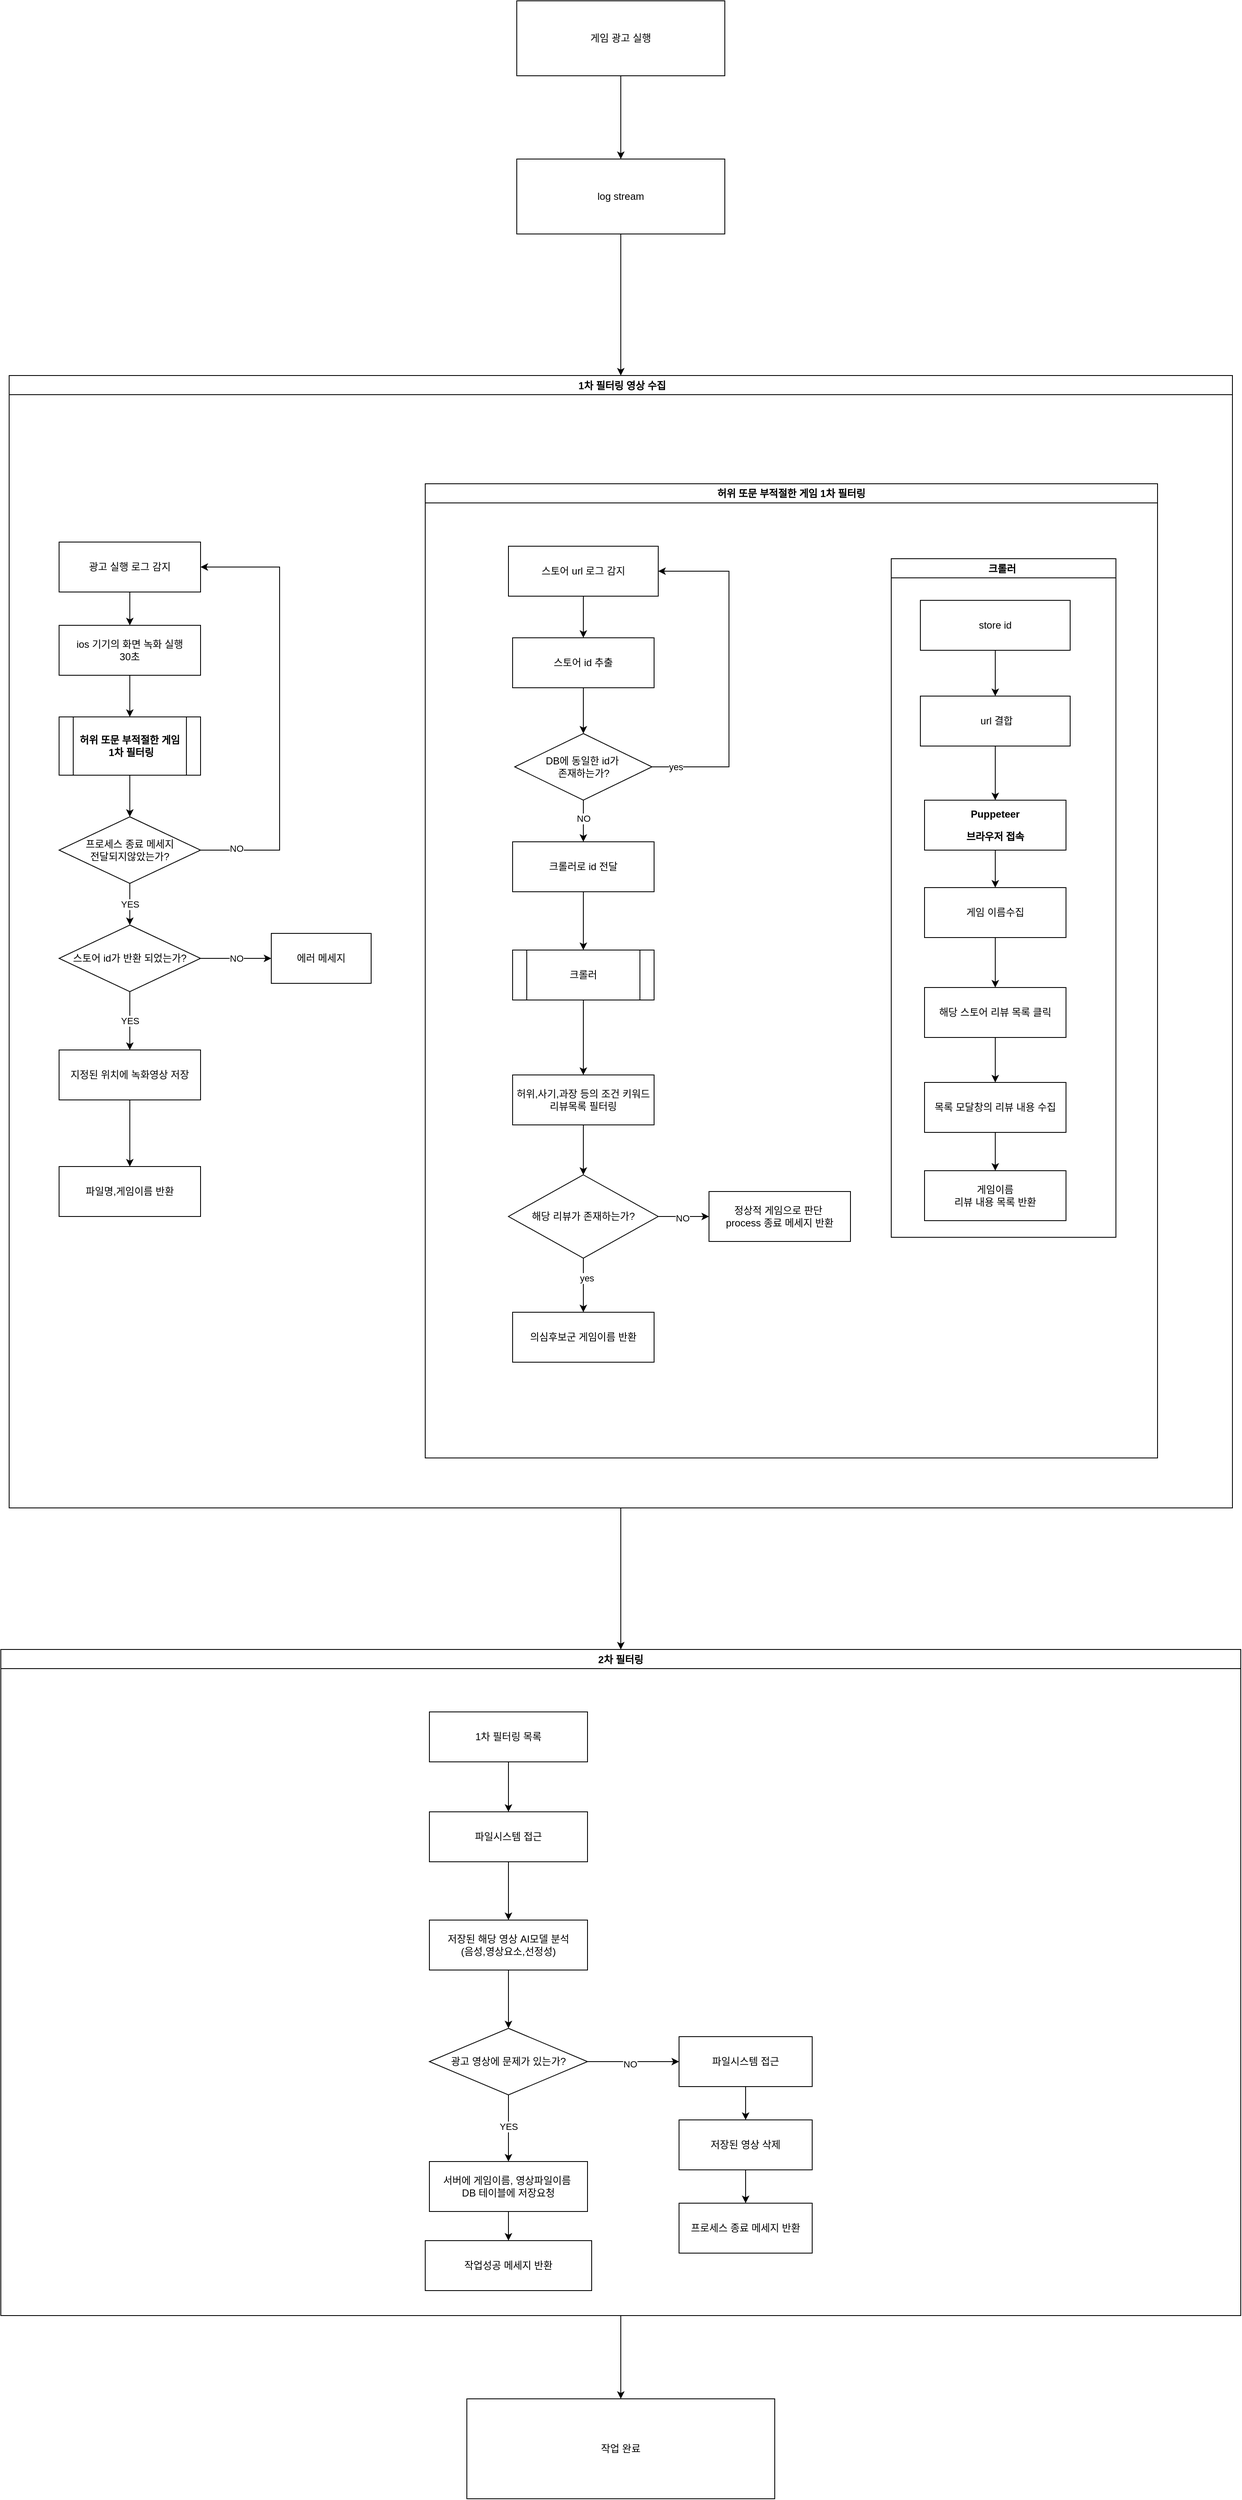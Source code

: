 <mxfile version="26.0.9">
  <diagram id="C5RBs43oDa-KdzZeNtuy" name="Page-1">
    <mxGraphModel dx="2657" dy="4628" grid="1" gridSize="10" guides="1" tooltips="1" connect="1" arrows="1" fold="1" page="1" pageScale="1" pageWidth="827" pageHeight="1169" math="0" shadow="0">
      <root>
        <mxCell id="WIyWlLk6GJQsqaUBKTNV-0" />
        <mxCell id="WIyWlLk6GJQsqaUBKTNV-1" parent="WIyWlLk6GJQsqaUBKTNV-0" />
        <mxCell id="-z4j6azdkSDf-nEMbMTn-118" style="edgeStyle=orthogonalEdgeStyle;rounded=0;orthogonalLoop=1;jettySize=auto;html=1;" edge="1" parent="WIyWlLk6GJQsqaUBKTNV-1" source="-z4j6azdkSDf-nEMbMTn-3" target="-z4j6azdkSDf-nEMbMTn-117">
          <mxGeometry relative="1" as="geometry" />
        </mxCell>
        <mxCell id="-z4j6azdkSDf-nEMbMTn-3" value=" 1차 필터링 영상 수집" style="swimlane;" vertex="1" parent="WIyWlLk6GJQsqaUBKTNV-1">
          <mxGeometry x="-730" y="-2080" width="1470" height="1360" as="geometry" />
        </mxCell>
        <mxCell id="-z4j6azdkSDf-nEMbMTn-37" style="edgeStyle=orthogonalEdgeStyle;rounded=0;orthogonalLoop=1;jettySize=auto;html=1;entryX=0.5;entryY=0;entryDx=0;entryDy=0;" edge="1" parent="-z4j6azdkSDf-nEMbMTn-3" source="-z4j6azdkSDf-nEMbMTn-7" target="-z4j6azdkSDf-nEMbMTn-35">
          <mxGeometry relative="1" as="geometry" />
        </mxCell>
        <mxCell id="-z4j6azdkSDf-nEMbMTn-7" value="ios 기기의 화면 녹화 실행&lt;div&gt;30초&lt;/div&gt;" style="rounded=0;whiteSpace=wrap;html=1;" vertex="1" parent="-z4j6azdkSDf-nEMbMTn-3">
          <mxGeometry x="60" y="300" width="170" height="60" as="geometry" />
        </mxCell>
        <mxCell id="-z4j6azdkSDf-nEMbMTn-10" value="스토어 id가 반환 되었는가?" style="rhombus;whiteSpace=wrap;html=1;" vertex="1" parent="-z4j6azdkSDf-nEMbMTn-3">
          <mxGeometry x="60" y="660" width="170" height="80" as="geometry" />
        </mxCell>
        <mxCell id="-z4j6azdkSDf-nEMbMTn-16" value="파일명,게임이름 반환" style="rounded=0;whiteSpace=wrap;html=1;" vertex="1" parent="-z4j6azdkSDf-nEMbMTn-3">
          <mxGeometry x="60" y="950" width="170" height="60" as="geometry" />
        </mxCell>
        <mxCell id="-z4j6azdkSDf-nEMbMTn-14" value="지정된 위치에 녹화영상 저장" style="rounded=0;whiteSpace=wrap;html=1;" vertex="1" parent="-z4j6azdkSDf-nEMbMTn-3">
          <mxGeometry x="60" y="810" width="170" height="60" as="geometry" />
        </mxCell>
        <mxCell id="-z4j6azdkSDf-nEMbMTn-13" value="YES" style="edgeStyle=orthogonalEdgeStyle;rounded=0;orthogonalLoop=1;jettySize=auto;html=1;" edge="1" parent="-z4j6azdkSDf-nEMbMTn-3" source="-z4j6azdkSDf-nEMbMTn-10" target="-z4j6azdkSDf-nEMbMTn-14">
          <mxGeometry relative="1" as="geometry">
            <mxPoint x="145" y="600" as="targetPoint" />
          </mxGeometry>
        </mxCell>
        <mxCell id="-z4j6azdkSDf-nEMbMTn-15" style="edgeStyle=orthogonalEdgeStyle;rounded=0;orthogonalLoop=1;jettySize=auto;html=1;" edge="1" parent="-z4j6azdkSDf-nEMbMTn-3" source="-z4j6azdkSDf-nEMbMTn-14" target="-z4j6azdkSDf-nEMbMTn-16">
          <mxGeometry relative="1" as="geometry">
            <mxPoint x="145" y="670" as="targetPoint" />
          </mxGeometry>
        </mxCell>
        <mxCell id="-z4j6azdkSDf-nEMbMTn-91" style="edgeStyle=orthogonalEdgeStyle;rounded=0;orthogonalLoop=1;jettySize=auto;html=1;entryX=0.5;entryY=0;entryDx=0;entryDy=0;" edge="1" parent="-z4j6azdkSDf-nEMbMTn-3" source="-z4j6azdkSDf-nEMbMTn-35" target="-z4j6azdkSDf-nEMbMTn-90">
          <mxGeometry relative="1" as="geometry" />
        </mxCell>
        <mxCell id="-z4j6azdkSDf-nEMbMTn-35" value="&lt;span style=&quot;font-weight: 700;&quot;&gt;허위 또문 부적절한 게임&lt;/span&gt;&lt;div&gt;&lt;span style=&quot;font-weight: 700;&quot;&gt;&amp;nbsp;1차 필터링&lt;/span&gt;&lt;/div&gt;" style="shape=process;whiteSpace=wrap;html=1;backgroundOutline=1;" vertex="1" parent="-z4j6azdkSDf-nEMbMTn-3">
          <mxGeometry x="60" y="410" width="170" height="70" as="geometry" />
        </mxCell>
        <mxCell id="-z4j6azdkSDf-nEMbMTn-5" value="광고 실행 로그 감지" style="rounded=0;whiteSpace=wrap;html=1;" vertex="1" parent="-z4j6azdkSDf-nEMbMTn-3">
          <mxGeometry x="60" y="200" width="170" height="60" as="geometry" />
        </mxCell>
        <mxCell id="-z4j6azdkSDf-nEMbMTn-6" style="edgeStyle=orthogonalEdgeStyle;rounded=0;orthogonalLoop=1;jettySize=auto;html=1;" edge="1" parent="-z4j6azdkSDf-nEMbMTn-3" source="-z4j6azdkSDf-nEMbMTn-5" target="-z4j6azdkSDf-nEMbMTn-7">
          <mxGeometry relative="1" as="geometry">
            <mxPoint x="145" y="310" as="targetPoint" />
          </mxGeometry>
        </mxCell>
        <mxCell id="-z4j6azdkSDf-nEMbMTn-94" value="YES" style="edgeStyle=orthogonalEdgeStyle;rounded=0;orthogonalLoop=1;jettySize=auto;html=1;entryX=0.5;entryY=0;entryDx=0;entryDy=0;" edge="1" parent="-z4j6azdkSDf-nEMbMTn-3" source="-z4j6azdkSDf-nEMbMTn-90" target="-z4j6azdkSDf-nEMbMTn-10">
          <mxGeometry relative="1" as="geometry" />
        </mxCell>
        <mxCell id="-z4j6azdkSDf-nEMbMTn-90" value="프로세스 종료 메세지&lt;div&gt;전달되지않았는가?&lt;/div&gt;" style="rhombus;whiteSpace=wrap;html=1;" vertex="1" parent="-z4j6azdkSDf-nEMbMTn-3">
          <mxGeometry x="60" y="530" width="170" height="80" as="geometry" />
        </mxCell>
        <mxCell id="-z4j6azdkSDf-nEMbMTn-92" style="edgeStyle=orthogonalEdgeStyle;rounded=0;orthogonalLoop=1;jettySize=auto;html=1;entryX=1;entryY=0.5;entryDx=0;entryDy=0;exitX=1;exitY=0.5;exitDx=0;exitDy=0;" edge="1" parent="-z4j6azdkSDf-nEMbMTn-3" source="-z4j6azdkSDf-nEMbMTn-90" target="-z4j6azdkSDf-nEMbMTn-5">
          <mxGeometry relative="1" as="geometry">
            <mxPoint x="325" y="280" as="targetPoint" />
            <mxPoint x="354.997" y="589.956" as="sourcePoint" />
            <Array as="points">
              <mxPoint x="325" y="570" />
              <mxPoint x="325" y="230" />
            </Array>
          </mxGeometry>
        </mxCell>
        <mxCell id="-z4j6azdkSDf-nEMbMTn-97" value="NO" style="edgeLabel;html=1;align=center;verticalAlign=middle;resizable=0;points=[];" vertex="1" connectable="0" parent="-z4j6azdkSDf-nEMbMTn-92">
          <mxGeometry x="-0.903" y="2" relative="1" as="geometry">
            <mxPoint x="17" as="offset" />
          </mxGeometry>
        </mxCell>
        <mxCell id="-z4j6azdkSDf-nEMbMTn-96" value="에러 메세지" style="rounded=0;whiteSpace=wrap;html=1;" vertex="1" parent="-z4j6azdkSDf-nEMbMTn-3">
          <mxGeometry x="315" y="670" width="120" height="60" as="geometry" />
        </mxCell>
        <mxCell id="-z4j6azdkSDf-nEMbMTn-95" value="NO" style="edgeStyle=orthogonalEdgeStyle;rounded=0;orthogonalLoop=1;jettySize=auto;html=1;" edge="1" parent="-z4j6azdkSDf-nEMbMTn-3" source="-z4j6azdkSDf-nEMbMTn-10" target="-z4j6azdkSDf-nEMbMTn-96">
          <mxGeometry relative="1" as="geometry">
            <mxPoint x="325" y="700" as="targetPoint" />
          </mxGeometry>
        </mxCell>
        <mxCell id="-z4j6azdkSDf-nEMbMTn-65" value="허위 또문 부적절한 게임 1차 필터링" style="swimlane;whiteSpace=wrap;html=1;" vertex="1" parent="-z4j6azdkSDf-nEMbMTn-3">
          <mxGeometry x="500" y="130" width="880" height="1170" as="geometry" />
        </mxCell>
        <mxCell id="-z4j6azdkSDf-nEMbMTn-71" value="허위,사기,과장 등의 조건 키워드&lt;div&gt;리뷰목록 필터링&lt;/div&gt;" style="rounded=0;whiteSpace=wrap;html=1;" vertex="1" parent="-z4j6azdkSDf-nEMbMTn-65">
          <mxGeometry x="105" y="710" width="170" height="60" as="geometry" />
        </mxCell>
        <mxCell id="-z4j6azdkSDf-nEMbMTn-81" style="edgeStyle=orthogonalEdgeStyle;rounded=0;orthogonalLoop=1;jettySize=auto;html=1;entryX=0;entryY=0.5;entryDx=0;entryDy=0;" edge="1" parent="-z4j6azdkSDf-nEMbMTn-65" source="-z4j6azdkSDf-nEMbMTn-74" target="-z4j6azdkSDf-nEMbMTn-77">
          <mxGeometry relative="1" as="geometry" />
        </mxCell>
        <mxCell id="-z4j6azdkSDf-nEMbMTn-82" value="NO" style="edgeLabel;html=1;align=center;verticalAlign=middle;resizable=0;points=[];" vertex="1" connectable="0" parent="-z4j6azdkSDf-nEMbMTn-81">
          <mxGeometry x="-0.047" y="-2" relative="1" as="geometry">
            <mxPoint as="offset" />
          </mxGeometry>
        </mxCell>
        <mxCell id="-z4j6azdkSDf-nEMbMTn-74" value="해당 리뷰가 존재하는가?" style="rhombus;whiteSpace=wrap;html=1;" vertex="1" parent="-z4j6azdkSDf-nEMbMTn-65">
          <mxGeometry x="100" y="830" width="180" height="100" as="geometry" />
        </mxCell>
        <mxCell id="-z4j6azdkSDf-nEMbMTn-72" style="edgeStyle=orthogonalEdgeStyle;rounded=0;orthogonalLoop=1;jettySize=auto;html=1;" edge="1" parent="-z4j6azdkSDf-nEMbMTn-65" source="-z4j6azdkSDf-nEMbMTn-71" target="-z4j6azdkSDf-nEMbMTn-74">
          <mxGeometry relative="1" as="geometry">
            <mxPoint x="-515" y="570" as="targetPoint" />
          </mxGeometry>
        </mxCell>
        <mxCell id="-z4j6azdkSDf-nEMbMTn-77" value="정상적 게임으로 판단&amp;nbsp;&lt;div&gt;process 종료 메세지 반환&lt;/div&gt;" style="rounded=0;whiteSpace=wrap;html=1;" vertex="1" parent="-z4j6azdkSDf-nEMbMTn-65">
          <mxGeometry x="341" y="850" width="170" height="60" as="geometry" />
        </mxCell>
        <mxCell id="-z4j6azdkSDf-nEMbMTn-84" value="&lt;div&gt;의심후보군 게임이름&lt;span style=&quot;background-color: transparent; color: light-dark(rgb(0, 0, 0), rgb(255, 255, 255));&quot;&gt;&amp;nbsp;반환&lt;/span&gt;&lt;/div&gt;" style="rounded=0;whiteSpace=wrap;html=1;" vertex="1" parent="-z4j6azdkSDf-nEMbMTn-65">
          <mxGeometry x="105" y="995" width="170" height="60" as="geometry" />
        </mxCell>
        <mxCell id="-z4j6azdkSDf-nEMbMTn-83" style="edgeStyle=orthogonalEdgeStyle;rounded=0;orthogonalLoop=1;jettySize=auto;html=1;" edge="1" parent="-z4j6azdkSDf-nEMbMTn-65" source="-z4j6azdkSDf-nEMbMTn-74" target="-z4j6azdkSDf-nEMbMTn-84">
          <mxGeometry relative="1" as="geometry">
            <mxPoint x="-525" y="790" as="targetPoint" />
          </mxGeometry>
        </mxCell>
        <mxCell id="-z4j6azdkSDf-nEMbMTn-85" value="yes" style="edgeLabel;html=1;align=center;verticalAlign=middle;resizable=0;points=[];" vertex="1" connectable="0" parent="-z4j6azdkSDf-nEMbMTn-83">
          <mxGeometry x="-0.258" y="4" relative="1" as="geometry">
            <mxPoint as="offset" />
          </mxGeometry>
        </mxCell>
        <mxCell id="-z4j6azdkSDf-nEMbMTn-26" value="스토어 url 로그 감지" style="rounded=0;whiteSpace=wrap;html=1;" vertex="1" parent="-z4j6azdkSDf-nEMbMTn-65">
          <mxGeometry x="100" y="75" width="180" height="60" as="geometry" />
        </mxCell>
        <mxCell id="-z4j6azdkSDf-nEMbMTn-29" value="스토어 id 추출" style="rounded=0;whiteSpace=wrap;html=1;" vertex="1" parent="-z4j6azdkSDf-nEMbMTn-65">
          <mxGeometry x="105" y="185" width="170" height="60" as="geometry" />
        </mxCell>
        <mxCell id="-z4j6azdkSDf-nEMbMTn-28" style="edgeStyle=orthogonalEdgeStyle;rounded=0;orthogonalLoop=1;jettySize=auto;html=1;" edge="1" parent="-z4j6azdkSDf-nEMbMTn-65" source="-z4j6azdkSDf-nEMbMTn-26" target="-z4j6azdkSDf-nEMbMTn-29">
          <mxGeometry relative="1" as="geometry">
            <mxPoint x="190" y="195" as="targetPoint" />
          </mxGeometry>
        </mxCell>
        <mxCell id="-z4j6azdkSDf-nEMbMTn-41" style="edgeStyle=orthogonalEdgeStyle;rounded=0;orthogonalLoop=1;jettySize=auto;html=1;entryX=1;entryY=0.5;entryDx=0;entryDy=0;exitX=1;exitY=0.5;exitDx=0;exitDy=0;" edge="1" parent="-z4j6azdkSDf-nEMbMTn-65" source="-z4j6azdkSDf-nEMbMTn-40" target="-z4j6azdkSDf-nEMbMTn-26">
          <mxGeometry relative="1" as="geometry">
            <mxPoint x="295" y="335.0" as="sourcePoint" />
            <mxPoint x="302.5" y="100" as="targetPoint" />
            <Array as="points">
              <mxPoint x="365" y="340" />
              <mxPoint x="365" y="105" />
            </Array>
          </mxGeometry>
        </mxCell>
        <mxCell id="-z4j6azdkSDf-nEMbMTn-51" value="yes" style="edgeLabel;html=1;align=center;verticalAlign=middle;resizable=0;points=[];" vertex="1" connectable="0" parent="-z4j6azdkSDf-nEMbMTn-41">
          <mxGeometry x="-0.864" relative="1" as="geometry">
            <mxPoint as="offset" />
          </mxGeometry>
        </mxCell>
        <mxCell id="-z4j6azdkSDf-nEMbMTn-40" value="DB에 동일한 id가&amp;nbsp;&lt;div&gt;존재하는가?&lt;/div&gt;" style="rhombus;whiteSpace=wrap;html=1;" vertex="1" parent="-z4j6azdkSDf-nEMbMTn-65">
          <mxGeometry x="107.5" y="300" width="165" height="80" as="geometry" />
        </mxCell>
        <mxCell id="-z4j6azdkSDf-nEMbMTn-38" style="edgeStyle=orthogonalEdgeStyle;rounded=0;orthogonalLoop=1;jettySize=auto;html=1;" edge="1" parent="-z4j6azdkSDf-nEMbMTn-65" source="-z4j6azdkSDf-nEMbMTn-29" target="-z4j6azdkSDf-nEMbMTn-40">
          <mxGeometry relative="1" as="geometry">
            <mxPoint x="190" y="300" as="targetPoint" />
          </mxGeometry>
        </mxCell>
        <mxCell id="-z4j6azdkSDf-nEMbMTn-53" value="크롤러로 id 전달" style="rounded=0;whiteSpace=wrap;html=1;" vertex="1" parent="-z4j6azdkSDf-nEMbMTn-65">
          <mxGeometry x="105" y="430" width="170" height="60" as="geometry" />
        </mxCell>
        <mxCell id="-z4j6azdkSDf-nEMbMTn-52" style="edgeStyle=orthogonalEdgeStyle;rounded=0;orthogonalLoop=1;jettySize=auto;html=1;" edge="1" parent="-z4j6azdkSDf-nEMbMTn-65" source="-z4j6azdkSDf-nEMbMTn-40" target="-z4j6azdkSDf-nEMbMTn-53">
          <mxGeometry relative="1" as="geometry">
            <mxPoint x="190" y="440" as="targetPoint" />
          </mxGeometry>
        </mxCell>
        <mxCell id="-z4j6azdkSDf-nEMbMTn-54" value="NO" style="edgeLabel;html=1;align=center;verticalAlign=middle;resizable=0;points=[];" vertex="1" connectable="0" parent="-z4j6azdkSDf-nEMbMTn-52">
          <mxGeometry x="-0.133" relative="1" as="geometry">
            <mxPoint as="offset" />
          </mxGeometry>
        </mxCell>
        <mxCell id="-z4j6azdkSDf-nEMbMTn-56" value="크롤러" style="shape=process;whiteSpace=wrap;html=1;backgroundOutline=1;" vertex="1" parent="-z4j6azdkSDf-nEMbMTn-65">
          <mxGeometry x="105" y="560" width="170" height="60" as="geometry" />
        </mxCell>
        <mxCell id="-z4j6azdkSDf-nEMbMTn-55" style="edgeStyle=orthogonalEdgeStyle;rounded=0;orthogonalLoop=1;jettySize=auto;html=1;" edge="1" parent="-z4j6azdkSDf-nEMbMTn-65" source="-z4j6azdkSDf-nEMbMTn-53" target="-z4j6azdkSDf-nEMbMTn-56">
          <mxGeometry relative="1" as="geometry">
            <mxPoint x="190" y="550" as="targetPoint" />
          </mxGeometry>
        </mxCell>
        <mxCell id="-z4j6azdkSDf-nEMbMTn-88" style="edgeStyle=orthogonalEdgeStyle;rounded=0;orthogonalLoop=1;jettySize=auto;html=1;entryX=0.5;entryY=0;entryDx=0;entryDy=0;" edge="1" parent="-z4j6azdkSDf-nEMbMTn-65" source="-z4j6azdkSDf-nEMbMTn-56" target="-z4j6azdkSDf-nEMbMTn-71">
          <mxGeometry relative="1" as="geometry">
            <mxPoint x="190" y="665" as="targetPoint" />
          </mxGeometry>
        </mxCell>
        <mxCell id="-z4j6azdkSDf-nEMbMTn-42" value="크롤러 " style="swimlane;" vertex="1" parent="-z4j6azdkSDf-nEMbMTn-65">
          <mxGeometry x="560" y="90" width="270" height="815" as="geometry" />
        </mxCell>
        <mxCell id="-z4j6azdkSDf-nEMbMTn-43" value="store id" style="rounded=0;whiteSpace=wrap;html=1;" vertex="1" parent="-z4j6azdkSDf-nEMbMTn-42">
          <mxGeometry x="35" y="50" width="180" height="60" as="geometry" />
        </mxCell>
        <mxCell id="-z4j6azdkSDf-nEMbMTn-44" value="&amp;nbsp;url 결합" style="rounded=0;whiteSpace=wrap;html=1;" vertex="1" parent="-z4j6azdkSDf-nEMbMTn-42">
          <mxGeometry x="35" y="165" width="180" height="60" as="geometry" />
        </mxCell>
        <mxCell id="-z4j6azdkSDf-nEMbMTn-45" style="edgeStyle=orthogonalEdgeStyle;rounded=0;orthogonalLoop=1;jettySize=auto;html=1;" edge="1" parent="-z4j6azdkSDf-nEMbMTn-42" source="-z4j6azdkSDf-nEMbMTn-43" target="-z4j6azdkSDf-nEMbMTn-44">
          <mxGeometry relative="1" as="geometry">
            <mxPoint x="125" y="175" as="targetPoint" />
          </mxGeometry>
        </mxCell>
        <mxCell id="-z4j6azdkSDf-nEMbMTn-58" value="해당 스토어 리뷰 목록 클릭" style="rounded=0;whiteSpace=wrap;html=1;" vertex="1" parent="-z4j6azdkSDf-nEMbMTn-42">
          <mxGeometry x="40" y="515" width="170" height="60" as="geometry" />
        </mxCell>
        <mxCell id="-z4j6azdkSDf-nEMbMTn-107" style="edgeStyle=orthogonalEdgeStyle;rounded=0;orthogonalLoop=1;jettySize=auto;html=1;entryX=0.5;entryY=0;entryDx=0;entryDy=0;" edge="1" parent="-z4j6azdkSDf-nEMbMTn-42" source="-z4j6azdkSDf-nEMbMTn-60" target="-z4j6azdkSDf-nEMbMTn-104">
          <mxGeometry relative="1" as="geometry" />
        </mxCell>
        <mxCell id="-z4j6azdkSDf-nEMbMTn-60" value="목록 모달창의 리뷰 내용 수집" style="rounded=0;whiteSpace=wrap;html=1;" vertex="1" parent="-z4j6azdkSDf-nEMbMTn-42">
          <mxGeometry x="40" y="629" width="170" height="60" as="geometry" />
        </mxCell>
        <mxCell id="-z4j6azdkSDf-nEMbMTn-59" style="edgeStyle=orthogonalEdgeStyle;rounded=0;orthogonalLoop=1;jettySize=auto;html=1;" edge="1" parent="-z4j6azdkSDf-nEMbMTn-42" source="-z4j6azdkSDf-nEMbMTn-58" target="-z4j6azdkSDf-nEMbMTn-60">
          <mxGeometry relative="1" as="geometry">
            <mxPoint x="125" y="519" as="targetPoint" />
          </mxGeometry>
        </mxCell>
        <mxCell id="-z4j6azdkSDf-nEMbMTn-62" value="&lt;p class=&quot;p1&quot;&gt;&lt;b&gt;&lt;span class=&quot;Apple-converted-space&quot;&gt;&amp;nbsp;&lt;/span&gt;Puppeteer&amp;nbsp;&lt;/b&gt;&lt;/p&gt;&lt;p class=&quot;p1&quot;&gt;&lt;b&gt;브라우저 접속&lt;/b&gt;&lt;/p&gt;" style="rounded=0;whiteSpace=wrap;html=1;" vertex="1" parent="-z4j6azdkSDf-nEMbMTn-42">
          <mxGeometry x="40" y="290" width="170" height="60" as="geometry" />
        </mxCell>
        <mxCell id="-z4j6azdkSDf-nEMbMTn-61" style="edgeStyle=orthogonalEdgeStyle;rounded=0;orthogonalLoop=1;jettySize=auto;html=1;" edge="1" parent="-z4j6azdkSDf-nEMbMTn-42" source="-z4j6azdkSDf-nEMbMTn-44" target="-z4j6azdkSDf-nEMbMTn-62">
          <mxGeometry relative="1" as="geometry">
            <mxPoint x="125" y="260" as="targetPoint" />
          </mxGeometry>
        </mxCell>
        <mxCell id="-z4j6azdkSDf-nEMbMTn-103" style="edgeStyle=orthogonalEdgeStyle;rounded=0;orthogonalLoop=1;jettySize=auto;html=1;entryX=0.5;entryY=0;entryDx=0;entryDy=0;" edge="1" parent="-z4j6azdkSDf-nEMbMTn-42" source="-z4j6azdkSDf-nEMbMTn-102" target="-z4j6azdkSDf-nEMbMTn-58">
          <mxGeometry relative="1" as="geometry" />
        </mxCell>
        <mxCell id="-z4j6azdkSDf-nEMbMTn-102" value="게임 이름수집" style="rounded=0;whiteSpace=wrap;html=1;" vertex="1" parent="-z4j6azdkSDf-nEMbMTn-42">
          <mxGeometry x="40" y="395" width="170" height="60" as="geometry" />
        </mxCell>
        <mxCell id="-z4j6azdkSDf-nEMbMTn-101" style="edgeStyle=orthogonalEdgeStyle;rounded=0;orthogonalLoop=1;jettySize=auto;html=1;" edge="1" parent="-z4j6azdkSDf-nEMbMTn-42" source="-z4j6azdkSDf-nEMbMTn-62" target="-z4j6azdkSDf-nEMbMTn-102">
          <mxGeometry relative="1" as="geometry">
            <mxPoint x="125" y="415" as="targetPoint" />
          </mxGeometry>
        </mxCell>
        <mxCell id="-z4j6azdkSDf-nEMbMTn-104" value="게임이름&lt;div&gt;리뷰 내용 목록 반환&lt;/div&gt;" style="rounded=0;whiteSpace=wrap;html=1;" vertex="1" parent="-z4j6azdkSDf-nEMbMTn-42">
          <mxGeometry x="40" y="735" width="170" height="60" as="geometry" />
        </mxCell>
        <mxCell id="-z4j6azdkSDf-nEMbMTn-152" style="edgeStyle=orthogonalEdgeStyle;rounded=0;orthogonalLoop=1;jettySize=auto;html=1;" edge="1" parent="WIyWlLk6GJQsqaUBKTNV-1" source="-z4j6azdkSDf-nEMbMTn-117" target="-z4j6azdkSDf-nEMbMTn-153">
          <mxGeometry relative="1" as="geometry">
            <mxPoint x="5" y="380" as="targetPoint" />
          </mxGeometry>
        </mxCell>
        <mxCell id="-z4j6azdkSDf-nEMbMTn-117" value="2차 필터링" style="swimlane;" vertex="1" parent="WIyWlLk6GJQsqaUBKTNV-1">
          <mxGeometry x="-740" y="-550" width="1490" height="800" as="geometry" />
        </mxCell>
        <mxCell id="-z4j6azdkSDf-nEMbMTn-119" value="파일시스템 접근" style="rounded=0;whiteSpace=wrap;html=1;" vertex="1" parent="-z4j6azdkSDf-nEMbMTn-117">
          <mxGeometry x="515" y="195" width="190" height="60" as="geometry" />
        </mxCell>
        <mxCell id="-z4j6azdkSDf-nEMbMTn-121" value="저장된 해당 영상 AI모델 분석&lt;div&gt;(음성,영상요소,선정성)&lt;/div&gt;" style="rounded=0;whiteSpace=wrap;html=1;" vertex="1" parent="-z4j6azdkSDf-nEMbMTn-117">
          <mxGeometry x="515" y="325" width="190" height="60" as="geometry" />
        </mxCell>
        <mxCell id="-z4j6azdkSDf-nEMbMTn-120" style="edgeStyle=orthogonalEdgeStyle;rounded=0;orthogonalLoop=1;jettySize=auto;html=1;" edge="1" parent="-z4j6azdkSDf-nEMbMTn-117" source="-z4j6azdkSDf-nEMbMTn-119" target="-z4j6azdkSDf-nEMbMTn-121">
          <mxGeometry relative="1" as="geometry">
            <mxPoint x="610" y="325" as="targetPoint" />
          </mxGeometry>
        </mxCell>
        <mxCell id="-z4j6azdkSDf-nEMbMTn-125" value="광고 영상에 문제가 있는가?" style="rhombus;whiteSpace=wrap;html=1;" vertex="1" parent="-z4j6azdkSDf-nEMbMTn-117">
          <mxGeometry x="515" y="455" width="190" height="80" as="geometry" />
        </mxCell>
        <mxCell id="-z4j6azdkSDf-nEMbMTn-122" style="edgeStyle=orthogonalEdgeStyle;rounded=0;orthogonalLoop=1;jettySize=auto;html=1;" edge="1" parent="-z4j6azdkSDf-nEMbMTn-117" source="-z4j6azdkSDf-nEMbMTn-121" target="-z4j6azdkSDf-nEMbMTn-125">
          <mxGeometry relative="1" as="geometry">
            <mxPoint x="610" y="455" as="targetPoint" />
          </mxGeometry>
        </mxCell>
        <mxCell id="-z4j6azdkSDf-nEMbMTn-128" value="파일시스템 접근" style="rounded=0;whiteSpace=wrap;html=1;" vertex="1" parent="-z4j6azdkSDf-nEMbMTn-117">
          <mxGeometry x="815" y="465" width="160" height="60" as="geometry" />
        </mxCell>
        <mxCell id="-z4j6azdkSDf-nEMbMTn-126" style="edgeStyle=orthogonalEdgeStyle;rounded=0;orthogonalLoop=1;jettySize=auto;html=1;" edge="1" parent="-z4j6azdkSDf-nEMbMTn-117" source="-z4j6azdkSDf-nEMbMTn-125" target="-z4j6azdkSDf-nEMbMTn-128">
          <mxGeometry relative="1" as="geometry">
            <mxPoint x="825" y="495" as="targetPoint" />
          </mxGeometry>
        </mxCell>
        <mxCell id="-z4j6azdkSDf-nEMbMTn-127" value="NO" style="edgeLabel;html=1;align=center;verticalAlign=middle;resizable=0;points=[];" vertex="1" connectable="0" parent="-z4j6azdkSDf-nEMbMTn-126">
          <mxGeometry x="-0.071" y="-3" relative="1" as="geometry">
            <mxPoint as="offset" />
          </mxGeometry>
        </mxCell>
        <mxCell id="-z4j6azdkSDf-nEMbMTn-132" value="저장된 영상 삭제" style="rounded=0;whiteSpace=wrap;html=1;" vertex="1" parent="-z4j6azdkSDf-nEMbMTn-117">
          <mxGeometry x="815" y="565" width="160" height="60" as="geometry" />
        </mxCell>
        <mxCell id="-z4j6azdkSDf-nEMbMTn-131" style="edgeStyle=orthogonalEdgeStyle;rounded=0;orthogonalLoop=1;jettySize=auto;html=1;" edge="1" parent="-z4j6azdkSDf-nEMbMTn-117" source="-z4j6azdkSDf-nEMbMTn-128" target="-z4j6azdkSDf-nEMbMTn-132">
          <mxGeometry relative="1" as="geometry">
            <mxPoint x="895" y="575" as="targetPoint" />
          </mxGeometry>
        </mxCell>
        <mxCell id="-z4j6azdkSDf-nEMbMTn-134" value="프로세스 종료 메세지 반환" style="rounded=0;whiteSpace=wrap;html=1;" vertex="1" parent="-z4j6azdkSDf-nEMbMTn-117">
          <mxGeometry x="815" y="665" width="160" height="60" as="geometry" />
        </mxCell>
        <mxCell id="-z4j6azdkSDf-nEMbMTn-133" style="edgeStyle=orthogonalEdgeStyle;rounded=0;orthogonalLoop=1;jettySize=auto;html=1;" edge="1" parent="-z4j6azdkSDf-nEMbMTn-117" source="-z4j6azdkSDf-nEMbMTn-132" target="-z4j6azdkSDf-nEMbMTn-134">
          <mxGeometry relative="1" as="geometry">
            <mxPoint x="895" y="675" as="targetPoint" />
          </mxGeometry>
        </mxCell>
        <mxCell id="-z4j6azdkSDf-nEMbMTn-136" style="edgeStyle=orthogonalEdgeStyle;rounded=0;orthogonalLoop=1;jettySize=auto;html=1;" edge="1" parent="-z4j6azdkSDf-nEMbMTn-117" source="-z4j6azdkSDf-nEMbMTn-135" target="-z4j6azdkSDf-nEMbMTn-119">
          <mxGeometry relative="1" as="geometry" />
        </mxCell>
        <mxCell id="-z4j6azdkSDf-nEMbMTn-135" value="1차 필터링 목록" style="rounded=0;whiteSpace=wrap;html=1;" vertex="1" parent="-z4j6azdkSDf-nEMbMTn-117">
          <mxGeometry x="515" y="75" width="190" height="60" as="geometry" />
        </mxCell>
        <mxCell id="-z4j6azdkSDf-nEMbMTn-137" value="서버에 게임이름, 영상파일이름&amp;nbsp;&lt;br&gt;DB 테이블에 저장요청" style="rounded=0;whiteSpace=wrap;html=1;" vertex="1" parent="-z4j6azdkSDf-nEMbMTn-117">
          <mxGeometry x="515" y="615" width="190" height="60" as="geometry" />
        </mxCell>
        <mxCell id="-z4j6azdkSDf-nEMbMTn-129" style="edgeStyle=orthogonalEdgeStyle;rounded=0;orthogonalLoop=1;jettySize=auto;html=1;" edge="1" parent="-z4j6azdkSDf-nEMbMTn-117" source="-z4j6azdkSDf-nEMbMTn-125" target="-z4j6azdkSDf-nEMbMTn-137">
          <mxGeometry relative="1" as="geometry">
            <mxPoint x="610" y="595" as="targetPoint" />
          </mxGeometry>
        </mxCell>
        <mxCell id="-z4j6azdkSDf-nEMbMTn-130" value="YES" style="edgeLabel;html=1;align=center;verticalAlign=middle;resizable=0;points=[];" vertex="1" connectable="0" parent="-z4j6azdkSDf-nEMbMTn-129">
          <mxGeometry x="-0.048" relative="1" as="geometry">
            <mxPoint as="offset" />
          </mxGeometry>
        </mxCell>
        <mxCell id="-z4j6azdkSDf-nEMbMTn-146" value="작업성공 메세지 반환" style="rounded=0;whiteSpace=wrap;html=1;" vertex="1" parent="-z4j6azdkSDf-nEMbMTn-117">
          <mxGeometry x="510" y="710" width="200" height="60" as="geometry" />
        </mxCell>
        <mxCell id="-z4j6azdkSDf-nEMbMTn-145" style="edgeStyle=orthogonalEdgeStyle;rounded=0;orthogonalLoop=1;jettySize=auto;html=1;" edge="1" parent="-z4j6azdkSDf-nEMbMTn-117" source="-z4j6azdkSDf-nEMbMTn-137" target="-z4j6azdkSDf-nEMbMTn-146">
          <mxGeometry relative="1" as="geometry">
            <mxPoint x="610.0" y="720" as="targetPoint" />
          </mxGeometry>
        </mxCell>
        <mxCell id="-z4j6azdkSDf-nEMbMTn-139" style="edgeStyle=orthogonalEdgeStyle;rounded=0;orthogonalLoop=1;jettySize=auto;html=1;entryX=0.5;entryY=0;entryDx=0;entryDy=0;" edge="1" parent="WIyWlLk6GJQsqaUBKTNV-1" source="-z4j6azdkSDf-nEMbMTn-138" target="-z4j6azdkSDf-nEMbMTn-3">
          <mxGeometry relative="1" as="geometry" />
        </mxCell>
        <mxCell id="-z4j6azdkSDf-nEMbMTn-138" value="log stream" style="rounded=0;whiteSpace=wrap;html=1;" vertex="1" parent="WIyWlLk6GJQsqaUBKTNV-1">
          <mxGeometry x="-120" y="-2340" width="250" height="90" as="geometry" />
        </mxCell>
        <mxCell id="-z4j6azdkSDf-nEMbMTn-141" style="edgeStyle=orthogonalEdgeStyle;rounded=0;orthogonalLoop=1;jettySize=auto;html=1;entryX=0.5;entryY=0;entryDx=0;entryDy=0;" edge="1" parent="WIyWlLk6GJQsqaUBKTNV-1" source="-z4j6azdkSDf-nEMbMTn-140" target="-z4j6azdkSDf-nEMbMTn-138">
          <mxGeometry relative="1" as="geometry" />
        </mxCell>
        <mxCell id="-z4j6azdkSDf-nEMbMTn-140" value="게임 광고 실행" style="rounded=0;whiteSpace=wrap;html=1;" vertex="1" parent="WIyWlLk6GJQsqaUBKTNV-1">
          <mxGeometry x="-120" y="-2530" width="250" height="90" as="geometry" />
        </mxCell>
        <mxCell id="-z4j6azdkSDf-nEMbMTn-153" value="작업 완료" style="rounded=0;whiteSpace=wrap;html=1;" vertex="1" parent="WIyWlLk6GJQsqaUBKTNV-1">
          <mxGeometry x="-180" y="350" width="370" height="120" as="geometry" />
        </mxCell>
      </root>
    </mxGraphModel>
  </diagram>
</mxfile>
